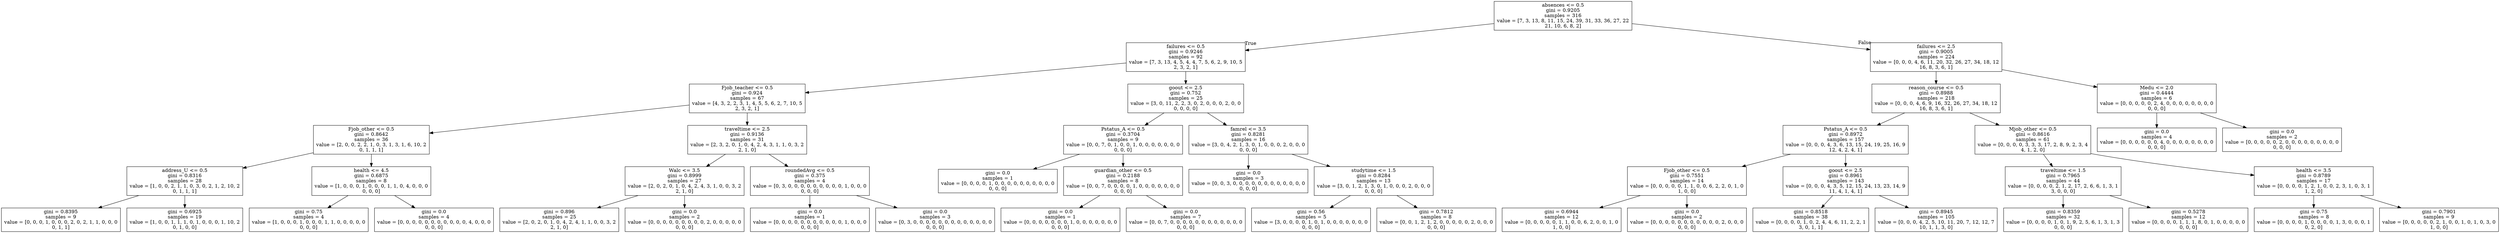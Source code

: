 digraph Tree {
node [shape=box] ;
0 [label="absences <= 0.5\ngini = 0.9205\nsamples = 316\nvalue = [7, 3, 13, 8, 11, 15, 24, 39, 31, 33, 36, 27, 22\n21, 10, 6, 8, 2]"] ;
1 [label="failures <= 0.5\ngini = 0.9246\nsamples = 92\nvalue = [7, 3, 13, 4, 5, 4, 4, 7, 5, 6, 2, 9, 10, 5\n2, 3, 2, 1]"] ;
0 -> 1 [labeldistance=2.5, labelangle=45, headlabel="True"] ;
2 [label="Fjob_teacher <= 0.5\ngini = 0.924\nsamples = 67\nvalue = [4, 3, 2, 2, 3, 1, 4, 5, 5, 6, 2, 7, 10, 5\n2, 3, 2, 1]"] ;
1 -> 2 ;
3 [label="Fjob_other <= 0.5\ngini = 0.8642\nsamples = 36\nvalue = [2, 0, 0, 2, 2, 1, 0, 3, 1, 3, 1, 6, 10, 2\n0, 1, 1, 1]"] ;
2 -> 3 ;
4 [label="address_U <= 0.5\ngini = 0.8316\nsamples = 28\nvalue = [1, 0, 0, 2, 1, 1, 0, 3, 0, 2, 1, 2, 10, 2\n0, 1, 1, 1]"] ;
3 -> 4 ;
5 [label="gini = 0.8395\nsamples = 9\nvalue = [0, 0, 0, 1, 0, 0, 0, 2, 0, 2, 1, 1, 0, 0, 0\n0, 1, 1]"] ;
4 -> 5 ;
6 [label="gini = 0.6925\nsamples = 19\nvalue = [1, 0, 0, 1, 1, 1, 0, 1, 0, 0, 0, 1, 10, 2\n0, 1, 0, 0]"] ;
4 -> 6 ;
7 [label="health <= 4.5\ngini = 0.6875\nsamples = 8\nvalue = [1, 0, 0, 0, 1, 0, 0, 0, 1, 1, 0, 4, 0, 0, 0\n0, 0, 0]"] ;
3 -> 7 ;
8 [label="gini = 0.75\nsamples = 4\nvalue = [1, 0, 0, 0, 1, 0, 0, 0, 1, 1, 0, 0, 0, 0, 0\n0, 0, 0]"] ;
7 -> 8 ;
9 [label="gini = 0.0\nsamples = 4\nvalue = [0, 0, 0, 0, 0, 0, 0, 0, 0, 0, 0, 4, 0, 0, 0\n0, 0, 0]"] ;
7 -> 9 ;
10 [label="traveltime <= 2.5\ngini = 0.9136\nsamples = 31\nvalue = [2, 3, 2, 0, 1, 0, 4, 2, 4, 3, 1, 1, 0, 3, 2\n2, 1, 0]"] ;
2 -> 10 ;
11 [label="Walc <= 3.5\ngini = 0.8999\nsamples = 27\nvalue = [2, 0, 2, 0, 1, 0, 4, 2, 4, 3, 1, 0, 0, 3, 2\n2, 1, 0]"] ;
10 -> 11 ;
12 [label="gini = 0.896\nsamples = 25\nvalue = [2, 0, 2, 0, 1, 0, 4, 2, 4, 1, 1, 0, 0, 3, 2\n2, 1, 0]"] ;
11 -> 12 ;
13 [label="gini = 0.0\nsamples = 2\nvalue = [0, 0, 0, 0, 0, 0, 0, 0, 0, 2, 0, 0, 0, 0, 0\n0, 0, 0]"] ;
11 -> 13 ;
14 [label="roundedAvg <= 0.5\ngini = 0.375\nsamples = 4\nvalue = [0, 3, 0, 0, 0, 0, 0, 0, 0, 0, 0, 1, 0, 0, 0\n0, 0, 0]"] ;
10 -> 14 ;
15 [label="gini = 0.0\nsamples = 1\nvalue = [0, 0, 0, 0, 0, 0, 0, 0, 0, 0, 0, 1, 0, 0, 0\n0, 0, 0]"] ;
14 -> 15 ;
16 [label="gini = 0.0\nsamples = 3\nvalue = [0, 3, 0, 0, 0, 0, 0, 0, 0, 0, 0, 0, 0, 0, 0\n0, 0, 0]"] ;
14 -> 16 ;
17 [label="goout <= 2.5\ngini = 0.752\nsamples = 25\nvalue = [3, 0, 11, 2, 2, 3, 0, 2, 0, 0, 0, 2, 0, 0\n0, 0, 0, 0]"] ;
1 -> 17 ;
18 [label="Pstatus_A <= 0.5\ngini = 0.3704\nsamples = 9\nvalue = [0, 0, 7, 0, 1, 0, 0, 1, 0, 0, 0, 0, 0, 0, 0\n0, 0, 0]"] ;
17 -> 18 ;
19 [label="gini = 0.0\nsamples = 1\nvalue = [0, 0, 0, 0, 1, 0, 0, 0, 0, 0, 0, 0, 0, 0, 0\n0, 0, 0]"] ;
18 -> 19 ;
20 [label="guardian_other <= 0.5\ngini = 0.2188\nsamples = 8\nvalue = [0, 0, 7, 0, 0, 0, 0, 1, 0, 0, 0, 0, 0, 0, 0\n0, 0, 0]"] ;
18 -> 20 ;
21 [label="gini = 0.0\nsamples = 1\nvalue = [0, 0, 0, 0, 0, 0, 0, 1, 0, 0, 0, 0, 0, 0, 0\n0, 0, 0]"] ;
20 -> 21 ;
22 [label="gini = 0.0\nsamples = 7\nvalue = [0, 0, 7, 0, 0, 0, 0, 0, 0, 0, 0, 0, 0, 0, 0\n0, 0, 0]"] ;
20 -> 22 ;
23 [label="famrel <= 3.5\ngini = 0.8281\nsamples = 16\nvalue = [3, 0, 4, 2, 1, 3, 0, 1, 0, 0, 0, 2, 0, 0, 0\n0, 0, 0]"] ;
17 -> 23 ;
24 [label="gini = 0.0\nsamples = 3\nvalue = [0, 0, 3, 0, 0, 0, 0, 0, 0, 0, 0, 0, 0, 0, 0\n0, 0, 0]"] ;
23 -> 24 ;
25 [label="studytime <= 1.5\ngini = 0.8284\nsamples = 13\nvalue = [3, 0, 1, 2, 1, 3, 0, 1, 0, 0, 0, 2, 0, 0, 0\n0, 0, 0]"] ;
23 -> 25 ;
26 [label="gini = 0.56\nsamples = 5\nvalue = [3, 0, 0, 0, 0, 1, 0, 1, 0, 0, 0, 0, 0, 0, 0\n0, 0, 0]"] ;
25 -> 26 ;
27 [label="gini = 0.7812\nsamples = 8\nvalue = [0, 0, 1, 2, 1, 2, 0, 0, 0, 0, 0, 2, 0, 0, 0\n0, 0, 0]"] ;
25 -> 27 ;
28 [label="failures <= 2.5\ngini = 0.9005\nsamples = 224\nvalue = [0, 0, 0, 4, 6, 11, 20, 32, 26, 27, 34, 18, 12\n16, 8, 3, 6, 1]"] ;
0 -> 28 [labeldistance=2.5, labelangle=-45, headlabel="False"] ;
29 [label="reason_course <= 0.5\ngini = 0.8988\nsamples = 218\nvalue = [0, 0, 0, 4, 6, 9, 16, 32, 26, 27, 34, 18, 12\n16, 8, 3, 6, 1]"] ;
28 -> 29 ;
30 [label="Pstatus_A <= 0.5\ngini = 0.8972\nsamples = 157\nvalue = [0, 0, 0, 4, 3, 6, 13, 15, 24, 19, 25, 16, 9\n12, 4, 2, 4, 1]"] ;
29 -> 30 ;
31 [label="Fjob_other <= 0.5\ngini = 0.7551\nsamples = 14\nvalue = [0, 0, 0, 0, 0, 1, 1, 0, 0, 6, 2, 2, 0, 1, 0\n1, 0, 0]"] ;
30 -> 31 ;
32 [label="gini = 0.6944\nsamples = 12\nvalue = [0, 0, 0, 0, 0, 1, 1, 0, 0, 6, 2, 0, 0, 1, 0\n1, 0, 0]"] ;
31 -> 32 ;
33 [label="gini = 0.0\nsamples = 2\nvalue = [0, 0, 0, 0, 0, 0, 0, 0, 0, 0, 0, 2, 0, 0, 0\n0, 0, 0]"] ;
31 -> 33 ;
34 [label="goout <= 2.5\ngini = 0.8961\nsamples = 143\nvalue = [0, 0, 0, 4, 3, 5, 12, 15, 24, 13, 23, 14, 9\n11, 4, 1, 4, 1]"] ;
30 -> 34 ;
35 [label="gini = 0.8518\nsamples = 38\nvalue = [0, 0, 0, 0, 1, 0, 2, 4, 4, 6, 11, 2, 2, 1\n3, 0, 1, 1]"] ;
34 -> 35 ;
36 [label="gini = 0.8945\nsamples = 105\nvalue = [0, 0, 0, 4, 2, 5, 10, 11, 20, 7, 12, 12, 7\n10, 1, 1, 3, 0]"] ;
34 -> 36 ;
37 [label="Mjob_other <= 0.5\ngini = 0.8616\nsamples = 61\nvalue = [0, 0, 0, 0, 3, 3, 3, 17, 2, 8, 9, 2, 3, 4\n4, 1, 2, 0]"] ;
29 -> 37 ;
38 [label="traveltime <= 1.5\ngini = 0.7965\nsamples = 44\nvalue = [0, 0, 0, 0, 2, 1, 2, 17, 2, 6, 6, 1, 3, 1\n3, 0, 0, 0]"] ;
37 -> 38 ;
39 [label="gini = 0.8359\nsamples = 32\nvalue = [0, 0, 0, 0, 1, 0, 1, 9, 2, 5, 6, 1, 3, 1, 3\n0, 0, 0]"] ;
38 -> 39 ;
40 [label="gini = 0.5278\nsamples = 12\nvalue = [0, 0, 0, 0, 1, 1, 1, 8, 0, 1, 0, 0, 0, 0, 0\n0, 0, 0]"] ;
38 -> 40 ;
41 [label="health <= 3.5\ngini = 0.8789\nsamples = 17\nvalue = [0, 0, 0, 0, 1, 2, 1, 0, 0, 2, 3, 1, 0, 3, 1\n1, 2, 0]"] ;
37 -> 41 ;
42 [label="gini = 0.75\nsamples = 8\nvalue = [0, 0, 0, 0, 1, 0, 0, 0, 0, 1, 3, 0, 0, 0, 1\n0, 2, 0]"] ;
41 -> 42 ;
43 [label="gini = 0.7901\nsamples = 9\nvalue = [0, 0, 0, 0, 0, 2, 1, 0, 0, 1, 0, 1, 0, 3, 0\n1, 0, 0]"] ;
41 -> 43 ;
44 [label="Medu <= 2.0\ngini = 0.4444\nsamples = 6\nvalue = [0, 0, 0, 0, 0, 2, 4, 0, 0, 0, 0, 0, 0, 0, 0\n0, 0, 0]"] ;
28 -> 44 ;
45 [label="gini = 0.0\nsamples = 4\nvalue = [0, 0, 0, 0, 0, 0, 4, 0, 0, 0, 0, 0, 0, 0, 0\n0, 0, 0]"] ;
44 -> 45 ;
46 [label="gini = 0.0\nsamples = 2\nvalue = [0, 0, 0, 0, 0, 2, 0, 0, 0, 0, 0, 0, 0, 0, 0\n0, 0, 0]"] ;
44 -> 46 ;
}